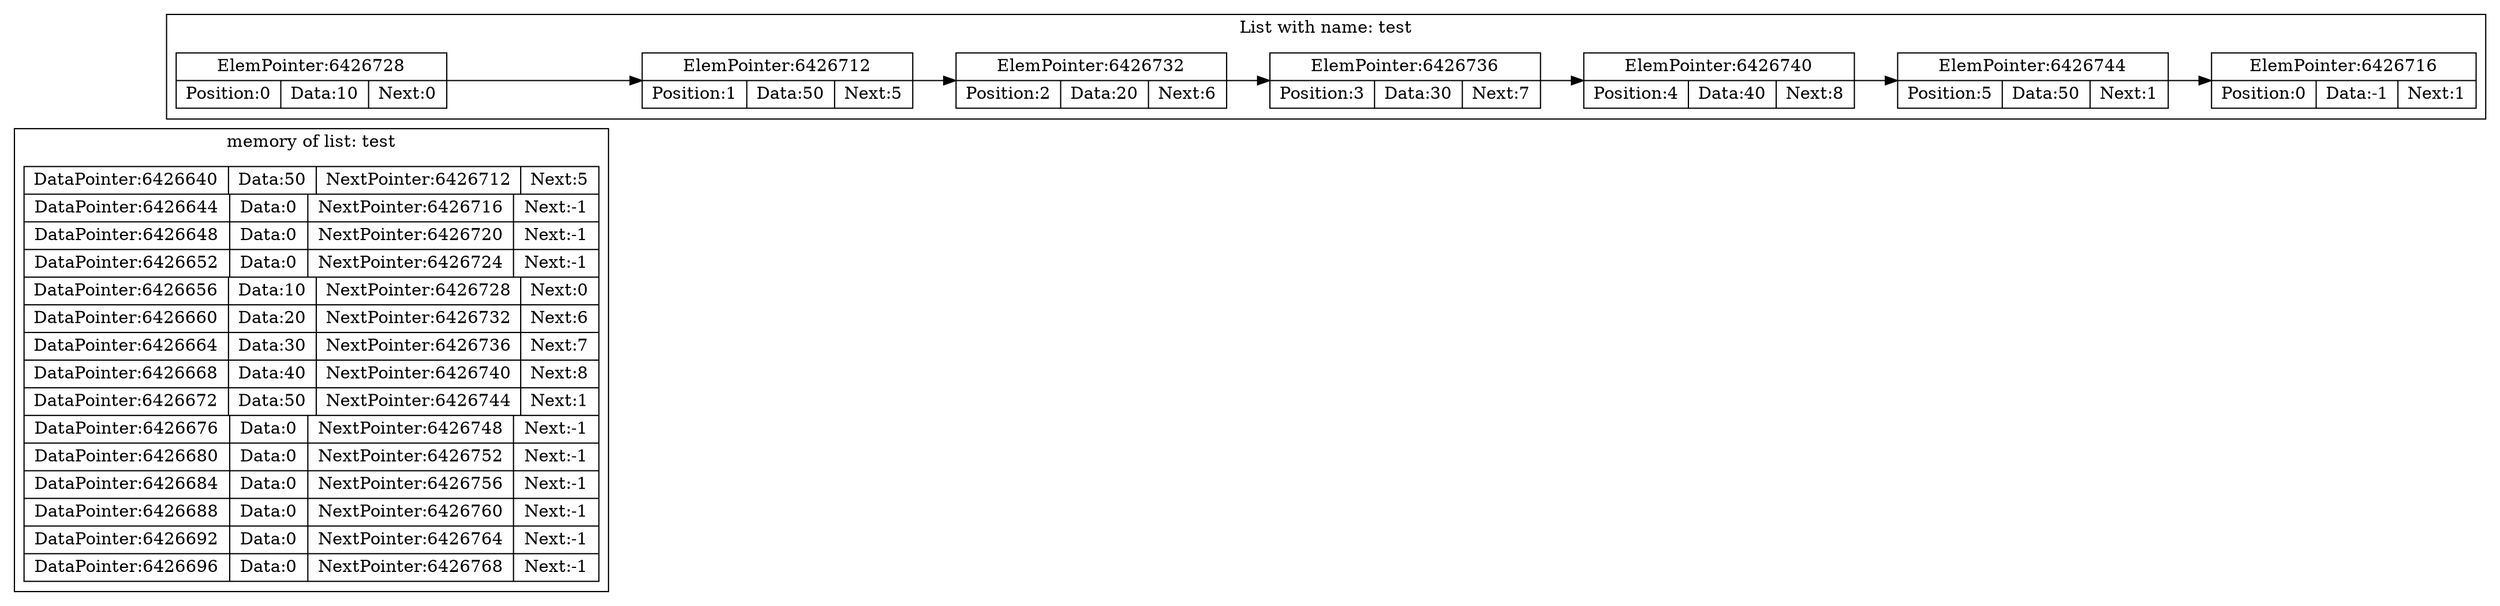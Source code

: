 digraph G{
rankdir=LR;
subgraph clusterofmemory {
data [shape=record, label="{DataPointer:
6426640 | Data:
50 | NextPointer:
6426712 | Next:
5}| {DataPointer:
6426644 | Data:
0 | NextPointer:
6426716 | Next:
-1}| {DataPointer:
6426648 | Data:
0 | NextPointer:
6426720 | Next:
-1}| {DataPointer:
6426652 | Data:
0 | NextPointer:
6426724 | Next:
-1}| {DataPointer:
6426656 | Data:
10 | NextPointer:
6426728 | Next:
0}| {DataPointer:
6426660 | Data:
20 | NextPointer:
6426732 | Next:
6}| {DataPointer:
6426664 | Data:
30 | NextPointer:
6426736 | Next:
7}| {DataPointer:
6426668 | Data:
40 | NextPointer:
6426740 | Next:
8}| {DataPointer:
6426672 | Data:
50 | NextPointer:
6426744 | Next:
1}| {DataPointer:
6426676 | Data:
0 | NextPointer:
6426748 | Next:
-1}| {DataPointer:
6426680 | Data:
0 | NextPointer:
6426752 | Next:
-1}| {DataPointer:
6426684 | Data:
0 | NextPointer:
6426756 | Next:
-1}| {DataPointer:
6426688 | Data:
0 | NextPointer:
6426760 | Next:
-1}| {DataPointer:
6426692 | Data:
0 | NextPointer:
6426764 | Next:
-1}| {DataPointer:
6426696 | Data:
0 | NextPointer:
6426768 | Next:
-1}"];
label = "memory of list: test"}
subgraph clusterlist {
0 [shape=record, label="ElemPointer:
6426728 | {Position
:0 | Data:
10 | Next:
0}"];
1 [shape=record, label="ElemPointer:
6426712 | {Position
:50 | Data:
5 | Next:
0}"];
0->1
1 [shape=record, label="ElemPointer:
6426712 | {Position
:1 | Data:
50 | Next:
5}"];
2 [shape=record, label="ElemPointer:
6426732 | {Position
:20 | Data:
6 | Next:
5}"];
1->2
2 [shape=record, label="ElemPointer:
6426732 | {Position
:2 | Data:
20 | Next:
6}"];
3 [shape=record, label="ElemPointer:
6426736 | {Position
:30 | Data:
7 | Next:
6}"];
2->3
3 [shape=record, label="ElemPointer:
6426736 | {Position
:3 | Data:
30 | Next:
7}"];
4 [shape=record, label="ElemPointer:
6426740 | {Position
:40 | Data:
8 | Next:
7}"];
3->4
4 [shape=record, label="ElemPointer:
6426740 | {Position
:4 | Data:
40 | Next:
8}"];
5 [shape=record, label="ElemPointer:
6426744 | {Position
:50 | Data:
1 | Next:
8}"];
4->5
5 [shape=record, label="ElemPointer:
6426744 | {Position
:5 | Data:
50 | Next:
1}"];
6 [shape=record, label="ElemPointer:
6426716 | {Position
:0 | Data:
-1 | Next:
1}"];
5->6
label = "List with name: test"}
}
